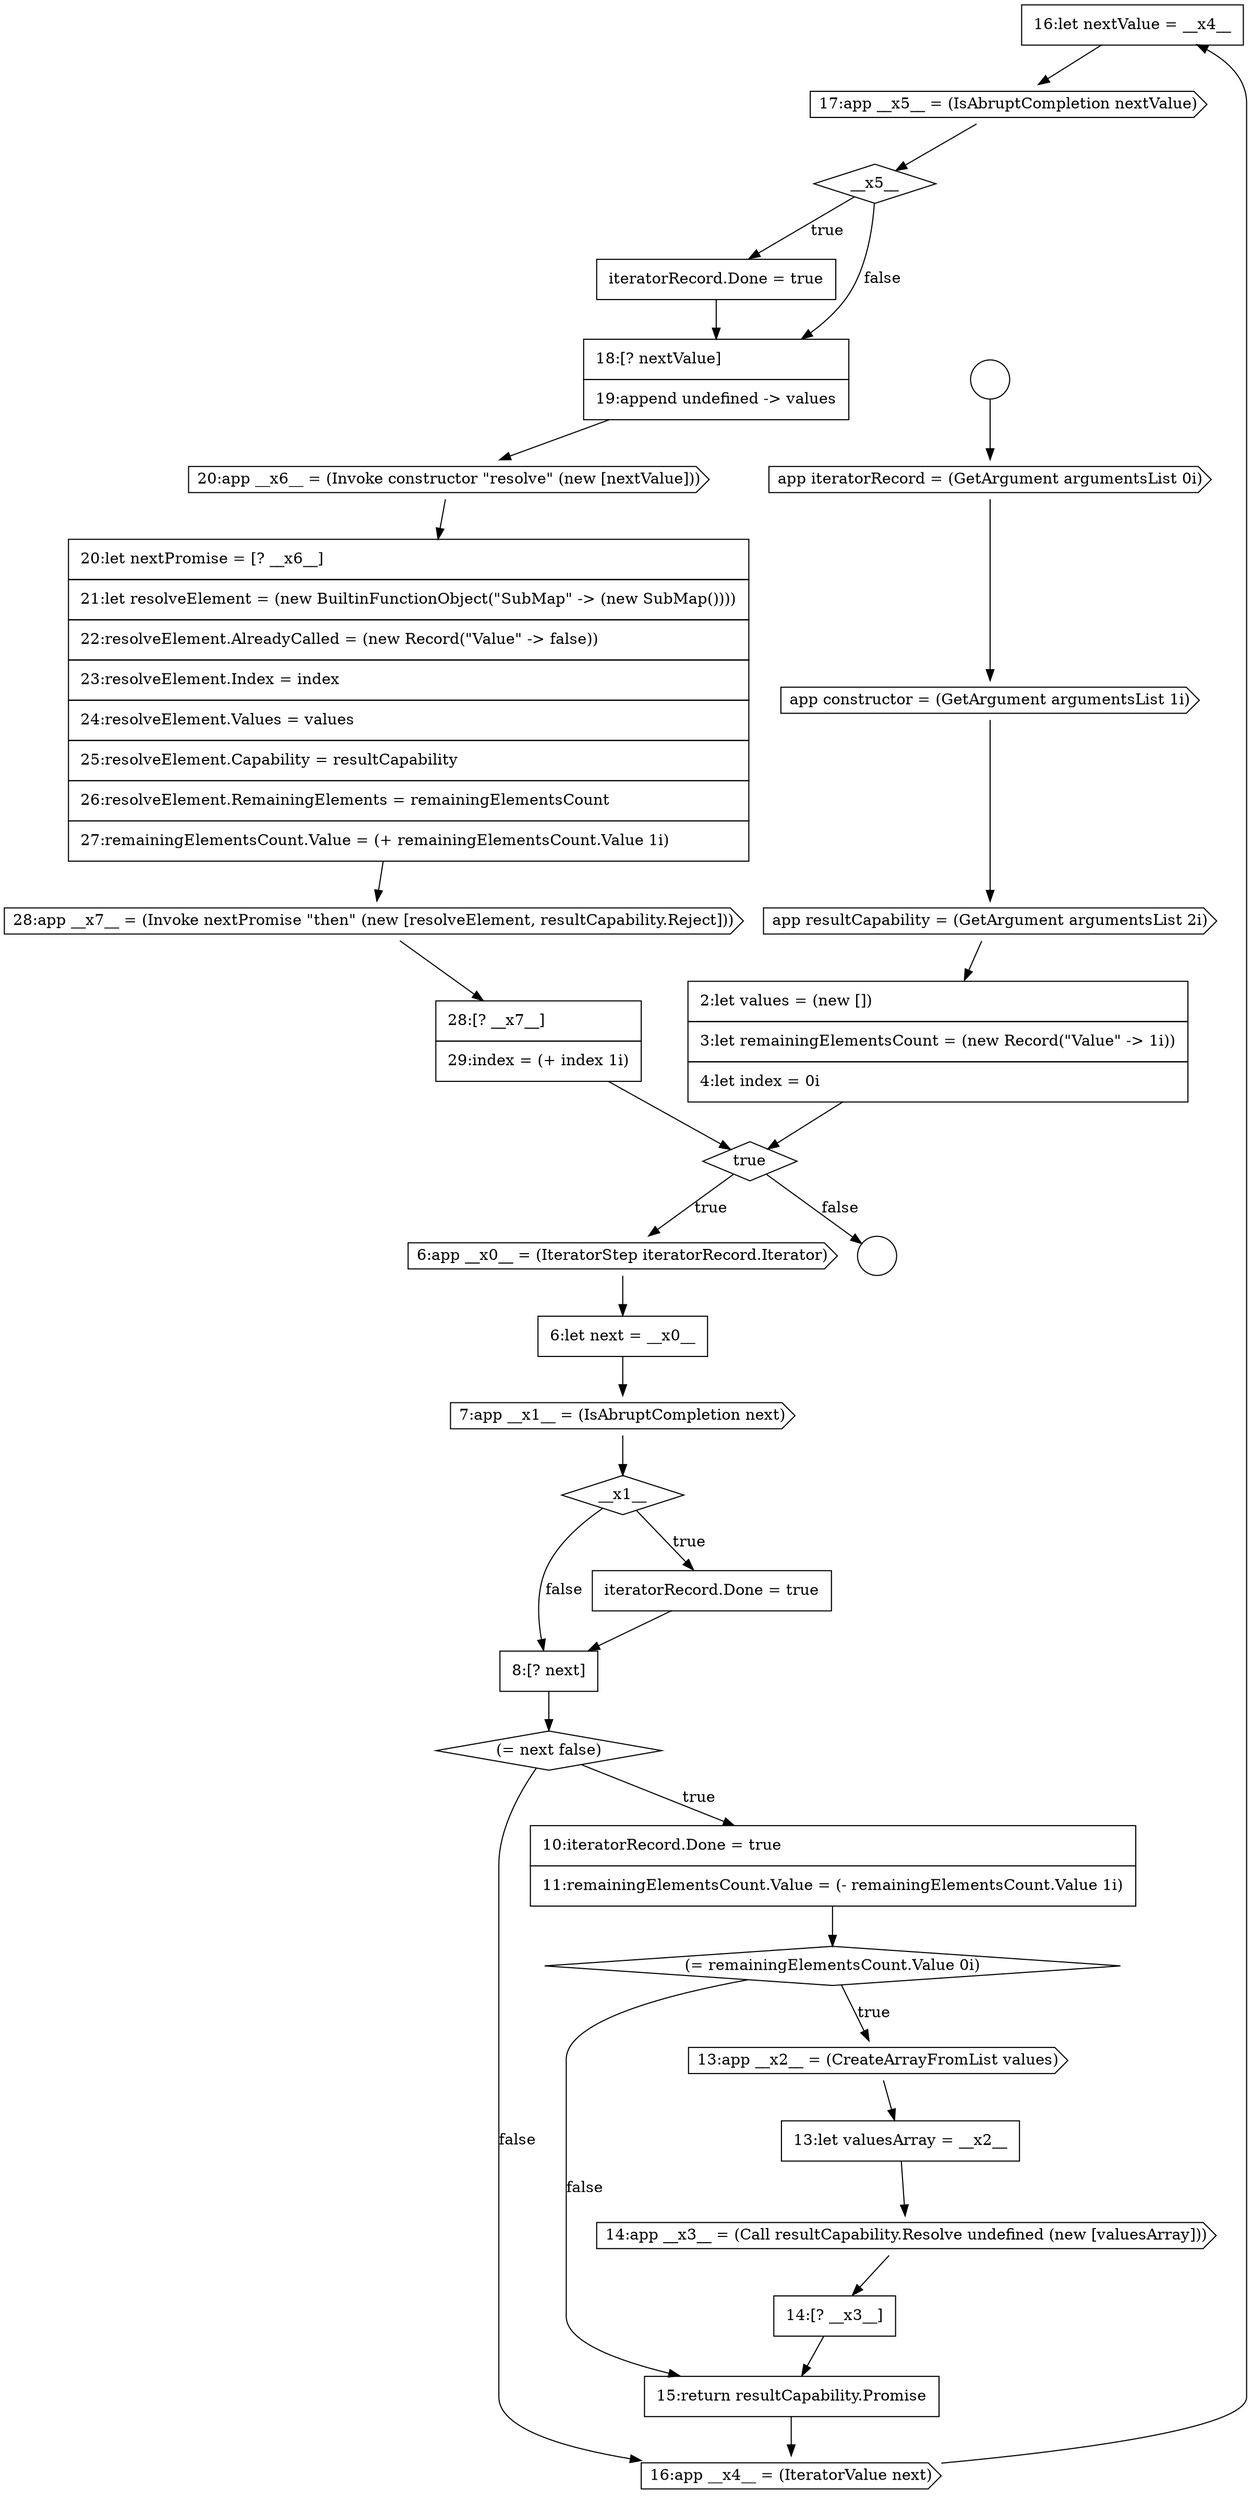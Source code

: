 digraph {
  node16501 [shape=none, margin=0, label=<<font color="black">
    <table border="0" cellborder="1" cellspacing="0" cellpadding="10">
      <tr><td align="left">16:let nextValue = __x4__</td></tr>
    </table>
  </font>> color="black" fillcolor="white" style=filled]
  node16480 [shape=circle label=" " color="black" fillcolor="white" style=filled]
  node16497 [shape=cds, label=<<font color="black">14:app __x3__ = (Call resultCapability.Resolve undefined (new [valuesArray]))</font>> color="black" fillcolor="white" style=filled]
  node16504 [shape=none, margin=0, label=<<font color="black">
    <table border="0" cellborder="1" cellspacing="0" cellpadding="10">
      <tr><td align="left">iteratorRecord.Done = true</td></tr>
    </table>
  </font>> color="black" fillcolor="white" style=filled]
  node16486 [shape=cds, label=<<font color="black">6:app __x0__ = (IteratorStep iteratorRecord.Iterator)</font>> color="black" fillcolor="white" style=filled]
  node16493 [shape=none, margin=0, label=<<font color="black">
    <table border="0" cellborder="1" cellspacing="0" cellpadding="10">
      <tr><td align="left">10:iteratorRecord.Done = true</td></tr>
      <tr><td align="left">11:remainingElementsCount.Value = (- remainingElementsCount.Value 1i)</td></tr>
    </table>
  </font>> color="black" fillcolor="white" style=filled]
  node16499 [shape=none, margin=0, label=<<font color="black">
    <table border="0" cellborder="1" cellspacing="0" cellpadding="10">
      <tr><td align="left">15:return resultCapability.Promise</td></tr>
    </table>
  </font>> color="black" fillcolor="white" style=filled]
  node16482 [shape=cds, label=<<font color="black">app constructor = (GetArgument argumentsList 1i)</font>> color="black" fillcolor="white" style=filled]
  node16481 [shape=cds, label=<<font color="black">app iteratorRecord = (GetArgument argumentsList 0i)</font>> color="black" fillcolor="white" style=filled]
  node16498 [shape=none, margin=0, label=<<font color="black">
    <table border="0" cellborder="1" cellspacing="0" cellpadding="10">
      <tr><td align="left">14:[? __x3__]</td></tr>
    </table>
  </font>> color="black" fillcolor="white" style=filled]
  node16491 [shape=none, margin=0, label=<<font color="black">
    <table border="0" cellborder="1" cellspacing="0" cellpadding="10">
      <tr><td align="left">8:[? next]</td></tr>
    </table>
  </font>> color="black" fillcolor="white" style=filled]
  node16488 [shape=cds, label=<<font color="black">7:app __x1__ = (IsAbruptCompletion next)</font>> color="black" fillcolor="white" style=filled]
  node16495 [shape=cds, label=<<font color="black">13:app __x2__ = (CreateArrayFromList values)</font>> color="black" fillcolor="white" style=filled]
  node16508 [shape=cds, label=<<font color="black">28:app __x7__ = (Invoke nextPromise &quot;then&quot; (new [resolveElement, resultCapability.Reject]))</font>> color="black" fillcolor="white" style=filled]
  node16487 [shape=none, margin=0, label=<<font color="black">
    <table border="0" cellborder="1" cellspacing="0" cellpadding="10">
      <tr><td align="left">6:let next = __x0__</td></tr>
    </table>
  </font>> color="black" fillcolor="white" style=filled]
  node16484 [shape=none, margin=0, label=<<font color="black">
    <table border="0" cellborder="1" cellspacing="0" cellpadding="10">
      <tr><td align="left">2:let values = (new [])</td></tr>
      <tr><td align="left">3:let remainingElementsCount = (new Record(&quot;Value&quot; -&gt; 1i))</td></tr>
      <tr><td align="left">4:let index = 0i</td></tr>
    </table>
  </font>> color="black" fillcolor="white" style=filled]
  node16509 [shape=none, margin=0, label=<<font color="black">
    <table border="0" cellborder="1" cellspacing="0" cellpadding="10">
      <tr><td align="left">28:[? __x7__]</td></tr>
      <tr><td align="left">29:index = (+ index 1i)</td></tr>
    </table>
  </font>> color="black" fillcolor="white" style=filled]
  node16492 [shape=diamond, label=<<font color="black">(= next false)</font>> color="black" fillcolor="white" style=filled]
  node16483 [shape=cds, label=<<font color="black">app resultCapability = (GetArgument argumentsList 2i)</font>> color="black" fillcolor="white" style=filled]
  node16505 [shape=none, margin=0, label=<<font color="black">
    <table border="0" cellborder="1" cellspacing="0" cellpadding="10">
      <tr><td align="left">18:[? nextValue]</td></tr>
      <tr><td align="left">19:append undefined -&gt; values</td></tr>
    </table>
  </font>> color="black" fillcolor="white" style=filled]
  node16496 [shape=none, margin=0, label=<<font color="black">
    <table border="0" cellborder="1" cellspacing="0" cellpadding="10">
      <tr><td align="left">13:let valuesArray = __x2__</td></tr>
    </table>
  </font>> color="black" fillcolor="white" style=filled]
  node16503 [shape=diamond, label=<<font color="black">__x5__</font>> color="black" fillcolor="white" style=filled]
  node16500 [shape=cds, label=<<font color="black">16:app __x4__ = (IteratorValue next)</font>> color="black" fillcolor="white" style=filled]
  node16506 [shape=cds, label=<<font color="black">20:app __x6__ = (Invoke constructor &quot;resolve&quot; (new [nextValue]))</font>> color="black" fillcolor="white" style=filled]
  node16489 [shape=diamond, label=<<font color="black">__x1__</font>> color="black" fillcolor="white" style=filled]
  node16485 [shape=diamond, label=<<font color="black">true</font>> color="black" fillcolor="white" style=filled]
  node16502 [shape=cds, label=<<font color="black">17:app __x5__ = (IsAbruptCompletion nextValue)</font>> color="black" fillcolor="white" style=filled]
  node16507 [shape=none, margin=0, label=<<font color="black">
    <table border="0" cellborder="1" cellspacing="0" cellpadding="10">
      <tr><td align="left">20:let nextPromise = [? __x6__]</td></tr>
      <tr><td align="left">21:let resolveElement = (new BuiltinFunctionObject(&quot;SubMap&quot; -&gt; (new SubMap())))</td></tr>
      <tr><td align="left">22:resolveElement.AlreadyCalled = (new Record(&quot;Value&quot; -&gt; false))</td></tr>
      <tr><td align="left">23:resolveElement.Index = index</td></tr>
      <tr><td align="left">24:resolveElement.Values = values</td></tr>
      <tr><td align="left">25:resolveElement.Capability = resultCapability</td></tr>
      <tr><td align="left">26:resolveElement.RemainingElements = remainingElementsCount</td></tr>
      <tr><td align="left">27:remainingElementsCount.Value = (+ remainingElementsCount.Value 1i)</td></tr>
    </table>
  </font>> color="black" fillcolor="white" style=filled]
  node16494 [shape=diamond, label=<<font color="black">(= remainingElementsCount.Value 0i)</font>> color="black" fillcolor="white" style=filled]
  node16479 [shape=circle label=" " color="black" fillcolor="white" style=filled]
  node16490 [shape=none, margin=0, label=<<font color="black">
    <table border="0" cellborder="1" cellspacing="0" cellpadding="10">
      <tr><td align="left">iteratorRecord.Done = true</td></tr>
    </table>
  </font>> color="black" fillcolor="white" style=filled]
  node16490 -> node16491 [ color="black"]
  node16487 -> node16488 [ color="black"]
  node16481 -> node16482 [ color="black"]
  node16485 -> node16486 [label=<<font color="black">true</font>> color="black"]
  node16485 -> node16480 [label=<<font color="black">false</font>> color="black"]
  node16507 -> node16508 [ color="black"]
  node16494 -> node16495 [label=<<font color="black">true</font>> color="black"]
  node16494 -> node16499 [label=<<font color="black">false</font>> color="black"]
  node16504 -> node16505 [ color="black"]
  node16508 -> node16509 [ color="black"]
  node16499 -> node16500 [ color="black"]
  node16488 -> node16489 [ color="black"]
  node16482 -> node16483 [ color="black"]
  node16493 -> node16494 [ color="black"]
  node16500 -> node16501 [ color="black"]
  node16492 -> node16493 [label=<<font color="black">true</font>> color="black"]
  node16492 -> node16500 [label=<<font color="black">false</font>> color="black"]
  node16498 -> node16499 [ color="black"]
  node16479 -> node16481 [ color="black"]
  node16496 -> node16497 [ color="black"]
  node16486 -> node16487 [ color="black"]
  node16495 -> node16496 [ color="black"]
  node16497 -> node16498 [ color="black"]
  node16501 -> node16502 [ color="black"]
  node16489 -> node16490 [label=<<font color="black">true</font>> color="black"]
  node16489 -> node16491 [label=<<font color="black">false</font>> color="black"]
  node16503 -> node16504 [label=<<font color="black">true</font>> color="black"]
  node16503 -> node16505 [label=<<font color="black">false</font>> color="black"]
  node16506 -> node16507 [ color="black"]
  node16505 -> node16506 [ color="black"]
  node16502 -> node16503 [ color="black"]
  node16491 -> node16492 [ color="black"]
  node16509 -> node16485 [ color="black"]
  node16483 -> node16484 [ color="black"]
  node16484 -> node16485 [ color="black"]
}
